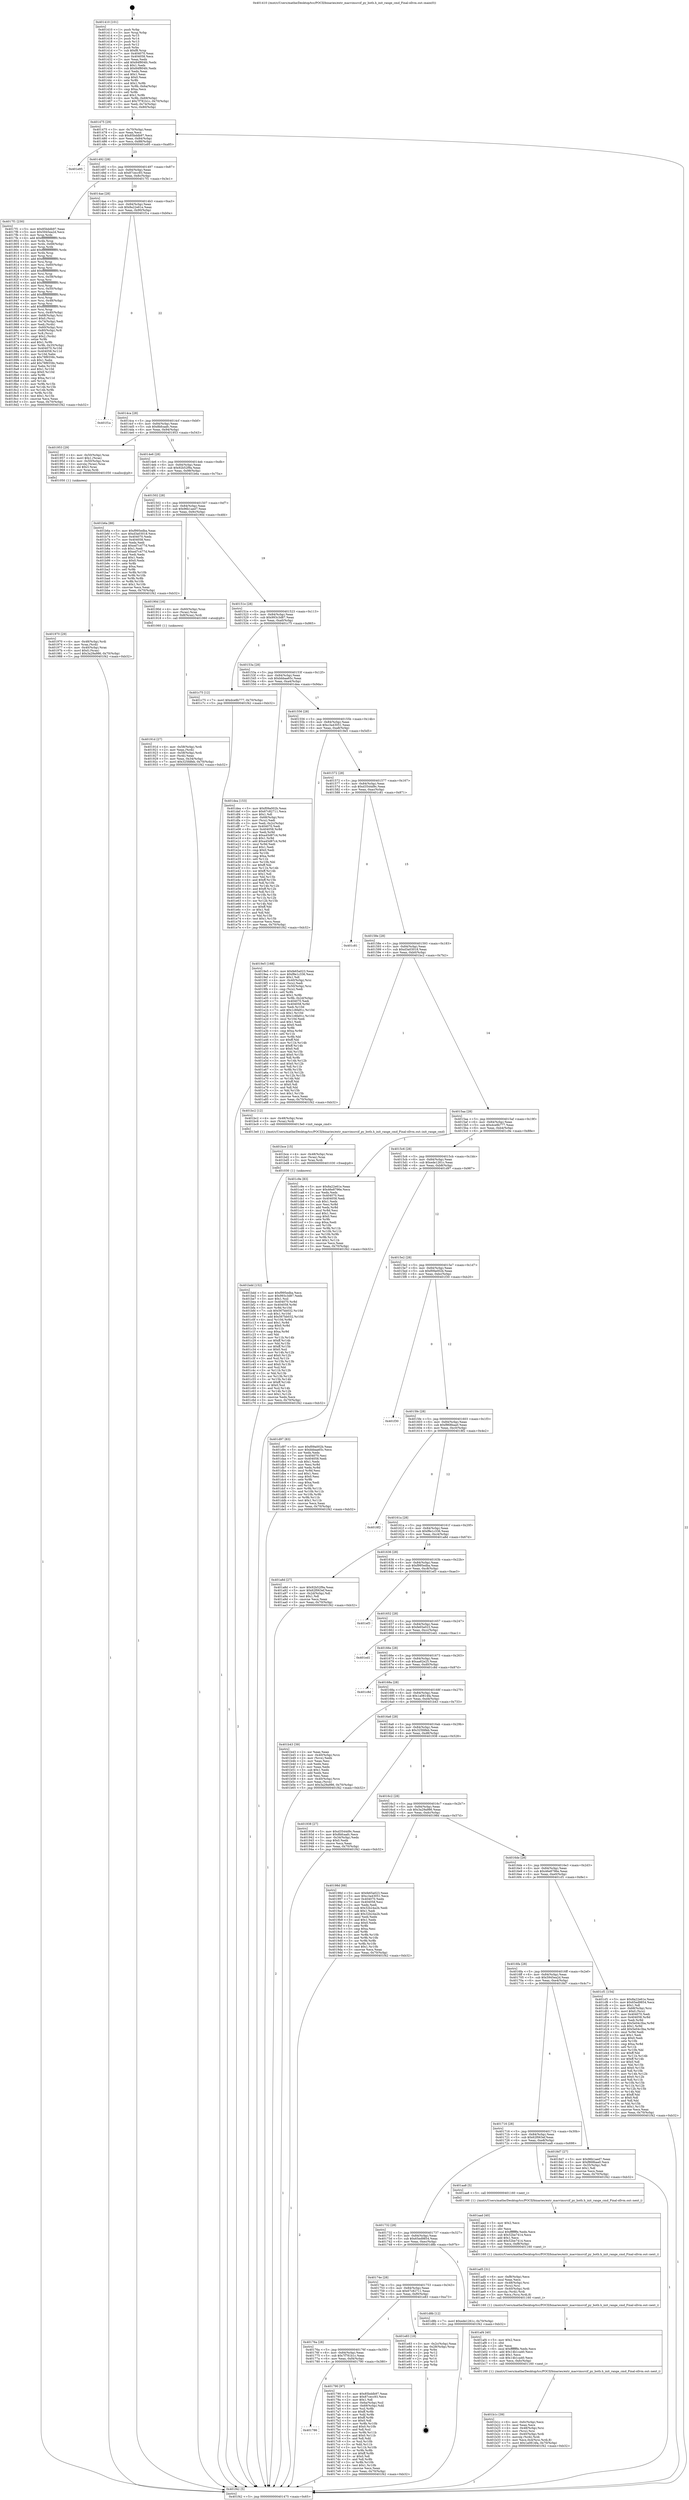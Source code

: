 digraph "0x401410" {
  label = "0x401410 (/mnt/c/Users/mathe/Desktop/tcc/POCII/binaries/extr_macvimsrcif_py_both.h_init_range_cmd_Final-ollvm.out::main(0))"
  labelloc = "t"
  node[shape=record]

  Entry [label="",width=0.3,height=0.3,shape=circle,fillcolor=black,style=filled]
  "0x401475" [label="{
     0x401475 [29]\l
     | [instrs]\l
     &nbsp;&nbsp;0x401475 \<+3\>: mov -0x70(%rbp),%eax\l
     &nbsp;&nbsp;0x401478 \<+2\>: mov %eax,%ecx\l
     &nbsp;&nbsp;0x40147a \<+6\>: sub $0x85bddb97,%ecx\l
     &nbsp;&nbsp;0x401480 \<+6\>: mov %eax,-0x84(%rbp)\l
     &nbsp;&nbsp;0x401486 \<+6\>: mov %ecx,-0x88(%rbp)\l
     &nbsp;&nbsp;0x40148c \<+6\>: je 0000000000401e95 \<main+0xa85\>\l
  }"]
  "0x401e95" [label="{
     0x401e95\l
  }", style=dashed]
  "0x401492" [label="{
     0x401492 [28]\l
     | [instrs]\l
     &nbsp;&nbsp;0x401492 \<+5\>: jmp 0000000000401497 \<main+0x87\>\l
     &nbsp;&nbsp;0x401497 \<+6\>: mov -0x84(%rbp),%eax\l
     &nbsp;&nbsp;0x40149d \<+5\>: sub $0x87cecc93,%eax\l
     &nbsp;&nbsp;0x4014a2 \<+6\>: mov %eax,-0x8c(%rbp)\l
     &nbsp;&nbsp;0x4014a8 \<+6\>: je 00000000004017f1 \<main+0x3e1\>\l
  }"]
  Exit [label="",width=0.3,height=0.3,shape=circle,fillcolor=black,style=filled,peripheries=2]
  "0x4017f1" [label="{
     0x4017f1 [230]\l
     | [instrs]\l
     &nbsp;&nbsp;0x4017f1 \<+5\>: mov $0x85bddb97,%eax\l
     &nbsp;&nbsp;0x4017f6 \<+5\>: mov $0x5945ea2d,%ecx\l
     &nbsp;&nbsp;0x4017fb \<+3\>: mov %rsp,%rdx\l
     &nbsp;&nbsp;0x4017fe \<+4\>: add $0xfffffffffffffff0,%rdx\l
     &nbsp;&nbsp;0x401802 \<+3\>: mov %rdx,%rsp\l
     &nbsp;&nbsp;0x401805 \<+4\>: mov %rdx,-0x68(%rbp)\l
     &nbsp;&nbsp;0x401809 \<+3\>: mov %rsp,%rdx\l
     &nbsp;&nbsp;0x40180c \<+4\>: add $0xfffffffffffffff0,%rdx\l
     &nbsp;&nbsp;0x401810 \<+3\>: mov %rdx,%rsp\l
     &nbsp;&nbsp;0x401813 \<+3\>: mov %rsp,%rsi\l
     &nbsp;&nbsp;0x401816 \<+4\>: add $0xfffffffffffffff0,%rsi\l
     &nbsp;&nbsp;0x40181a \<+3\>: mov %rsi,%rsp\l
     &nbsp;&nbsp;0x40181d \<+4\>: mov %rsi,-0x60(%rbp)\l
     &nbsp;&nbsp;0x401821 \<+3\>: mov %rsp,%rsi\l
     &nbsp;&nbsp;0x401824 \<+4\>: add $0xfffffffffffffff0,%rsi\l
     &nbsp;&nbsp;0x401828 \<+3\>: mov %rsi,%rsp\l
     &nbsp;&nbsp;0x40182b \<+4\>: mov %rsi,-0x58(%rbp)\l
     &nbsp;&nbsp;0x40182f \<+3\>: mov %rsp,%rsi\l
     &nbsp;&nbsp;0x401832 \<+4\>: add $0xfffffffffffffff0,%rsi\l
     &nbsp;&nbsp;0x401836 \<+3\>: mov %rsi,%rsp\l
     &nbsp;&nbsp;0x401839 \<+4\>: mov %rsi,-0x50(%rbp)\l
     &nbsp;&nbsp;0x40183d \<+3\>: mov %rsp,%rsi\l
     &nbsp;&nbsp;0x401840 \<+4\>: add $0xfffffffffffffff0,%rsi\l
     &nbsp;&nbsp;0x401844 \<+3\>: mov %rsi,%rsp\l
     &nbsp;&nbsp;0x401847 \<+4\>: mov %rsi,-0x48(%rbp)\l
     &nbsp;&nbsp;0x40184b \<+3\>: mov %rsp,%rsi\l
     &nbsp;&nbsp;0x40184e \<+4\>: add $0xfffffffffffffff0,%rsi\l
     &nbsp;&nbsp;0x401852 \<+3\>: mov %rsi,%rsp\l
     &nbsp;&nbsp;0x401855 \<+4\>: mov %rsi,-0x40(%rbp)\l
     &nbsp;&nbsp;0x401859 \<+4\>: mov -0x68(%rbp),%rsi\l
     &nbsp;&nbsp;0x40185d \<+6\>: movl $0x0,(%rsi)\l
     &nbsp;&nbsp;0x401863 \<+3\>: mov -0x74(%rbp),%edi\l
     &nbsp;&nbsp;0x401866 \<+2\>: mov %edi,(%rdx)\l
     &nbsp;&nbsp;0x401868 \<+4\>: mov -0x60(%rbp),%rsi\l
     &nbsp;&nbsp;0x40186c \<+4\>: mov -0x80(%rbp),%r8\l
     &nbsp;&nbsp;0x401870 \<+3\>: mov %r8,(%rsi)\l
     &nbsp;&nbsp;0x401873 \<+3\>: cmpl $0x2,(%rdx)\l
     &nbsp;&nbsp;0x401876 \<+4\>: setne %r9b\l
     &nbsp;&nbsp;0x40187a \<+4\>: and $0x1,%r9b\l
     &nbsp;&nbsp;0x40187e \<+4\>: mov %r9b,-0x35(%rbp)\l
     &nbsp;&nbsp;0x401882 \<+8\>: mov 0x404070,%r10d\l
     &nbsp;&nbsp;0x40188a \<+8\>: mov 0x404058,%r11d\l
     &nbsp;&nbsp;0x401892 \<+3\>: mov %r10d,%ebx\l
     &nbsp;&nbsp;0x401895 \<+6\>: sub $0x78f6558c,%ebx\l
     &nbsp;&nbsp;0x40189b \<+3\>: sub $0x1,%ebx\l
     &nbsp;&nbsp;0x40189e \<+6\>: add $0x78f6558c,%ebx\l
     &nbsp;&nbsp;0x4018a4 \<+4\>: imul %ebx,%r10d\l
     &nbsp;&nbsp;0x4018a8 \<+4\>: and $0x1,%r10d\l
     &nbsp;&nbsp;0x4018ac \<+4\>: cmp $0x0,%r10d\l
     &nbsp;&nbsp;0x4018b0 \<+4\>: sete %r9b\l
     &nbsp;&nbsp;0x4018b4 \<+4\>: cmp $0xa,%r11d\l
     &nbsp;&nbsp;0x4018b8 \<+4\>: setl %r14b\l
     &nbsp;&nbsp;0x4018bc \<+3\>: mov %r9b,%r15b\l
     &nbsp;&nbsp;0x4018bf \<+3\>: and %r14b,%r15b\l
     &nbsp;&nbsp;0x4018c2 \<+3\>: xor %r14b,%r9b\l
     &nbsp;&nbsp;0x4018c5 \<+3\>: or %r9b,%r15b\l
     &nbsp;&nbsp;0x4018c8 \<+4\>: test $0x1,%r15b\l
     &nbsp;&nbsp;0x4018cc \<+3\>: cmovne %ecx,%eax\l
     &nbsp;&nbsp;0x4018cf \<+3\>: mov %eax,-0x70(%rbp)\l
     &nbsp;&nbsp;0x4018d2 \<+5\>: jmp 0000000000401f42 \<main+0xb32\>\l
  }"]
  "0x4014ae" [label="{
     0x4014ae [28]\l
     | [instrs]\l
     &nbsp;&nbsp;0x4014ae \<+5\>: jmp 00000000004014b3 \<main+0xa3\>\l
     &nbsp;&nbsp;0x4014b3 \<+6\>: mov -0x84(%rbp),%eax\l
     &nbsp;&nbsp;0x4014b9 \<+5\>: sub $0x8a22e61e,%eax\l
     &nbsp;&nbsp;0x4014be \<+6\>: mov %eax,-0x90(%rbp)\l
     &nbsp;&nbsp;0x4014c4 \<+6\>: je 0000000000401f1a \<main+0xb0a\>\l
  }"]
  "0x401bdd" [label="{
     0x401bdd [152]\l
     | [instrs]\l
     &nbsp;&nbsp;0x401bdd \<+5\>: mov $0xf995edba,%ecx\l
     &nbsp;&nbsp;0x401be2 \<+5\>: mov $0x993c3d87,%edx\l
     &nbsp;&nbsp;0x401be7 \<+3\>: mov $0x1,%sil\l
     &nbsp;&nbsp;0x401bea \<+8\>: mov 0x404070,%r8d\l
     &nbsp;&nbsp;0x401bf2 \<+8\>: mov 0x404058,%r9d\l
     &nbsp;&nbsp;0x401bfa \<+3\>: mov %r8d,%r10d\l
     &nbsp;&nbsp;0x401bfd \<+7\>: sub $0x567bb032,%r10d\l
     &nbsp;&nbsp;0x401c04 \<+4\>: sub $0x1,%r10d\l
     &nbsp;&nbsp;0x401c08 \<+7\>: add $0x567bb032,%r10d\l
     &nbsp;&nbsp;0x401c0f \<+4\>: imul %r10d,%r8d\l
     &nbsp;&nbsp;0x401c13 \<+4\>: and $0x1,%r8d\l
     &nbsp;&nbsp;0x401c17 \<+4\>: cmp $0x0,%r8d\l
     &nbsp;&nbsp;0x401c1b \<+4\>: sete %r11b\l
     &nbsp;&nbsp;0x401c1f \<+4\>: cmp $0xa,%r9d\l
     &nbsp;&nbsp;0x401c23 \<+3\>: setl %bl\l
     &nbsp;&nbsp;0x401c26 \<+3\>: mov %r11b,%r14b\l
     &nbsp;&nbsp;0x401c29 \<+4\>: xor $0xff,%r14b\l
     &nbsp;&nbsp;0x401c2d \<+3\>: mov %bl,%r15b\l
     &nbsp;&nbsp;0x401c30 \<+4\>: xor $0xff,%r15b\l
     &nbsp;&nbsp;0x401c34 \<+4\>: xor $0x0,%sil\l
     &nbsp;&nbsp;0x401c38 \<+3\>: mov %r14b,%r12b\l
     &nbsp;&nbsp;0x401c3b \<+4\>: and $0x0,%r12b\l
     &nbsp;&nbsp;0x401c3f \<+3\>: and %sil,%r11b\l
     &nbsp;&nbsp;0x401c42 \<+3\>: mov %r15b,%r13b\l
     &nbsp;&nbsp;0x401c45 \<+4\>: and $0x0,%r13b\l
     &nbsp;&nbsp;0x401c49 \<+3\>: and %sil,%bl\l
     &nbsp;&nbsp;0x401c4c \<+3\>: or %r11b,%r12b\l
     &nbsp;&nbsp;0x401c4f \<+3\>: or %bl,%r13b\l
     &nbsp;&nbsp;0x401c52 \<+3\>: xor %r13b,%r12b\l
     &nbsp;&nbsp;0x401c55 \<+3\>: or %r15b,%r14b\l
     &nbsp;&nbsp;0x401c58 \<+4\>: xor $0xff,%r14b\l
     &nbsp;&nbsp;0x401c5c \<+4\>: or $0x0,%sil\l
     &nbsp;&nbsp;0x401c60 \<+3\>: and %sil,%r14b\l
     &nbsp;&nbsp;0x401c63 \<+3\>: or %r14b,%r12b\l
     &nbsp;&nbsp;0x401c66 \<+4\>: test $0x1,%r12b\l
     &nbsp;&nbsp;0x401c6a \<+3\>: cmovne %edx,%ecx\l
     &nbsp;&nbsp;0x401c6d \<+3\>: mov %ecx,-0x70(%rbp)\l
     &nbsp;&nbsp;0x401c70 \<+5\>: jmp 0000000000401f42 \<main+0xb32\>\l
  }"]
  "0x401f1a" [label="{
     0x401f1a\l
  }", style=dashed]
  "0x4014ca" [label="{
     0x4014ca [28]\l
     | [instrs]\l
     &nbsp;&nbsp;0x4014ca \<+5\>: jmp 00000000004014cf \<main+0xbf\>\l
     &nbsp;&nbsp;0x4014cf \<+6\>: mov -0x84(%rbp),%eax\l
     &nbsp;&nbsp;0x4014d5 \<+5\>: sub $0x8bfcaafc,%eax\l
     &nbsp;&nbsp;0x4014da \<+6\>: mov %eax,-0x94(%rbp)\l
     &nbsp;&nbsp;0x4014e0 \<+6\>: je 0000000000401953 \<main+0x543\>\l
  }"]
  "0x401bce" [label="{
     0x401bce [15]\l
     | [instrs]\l
     &nbsp;&nbsp;0x401bce \<+4\>: mov -0x48(%rbp),%rax\l
     &nbsp;&nbsp;0x401bd2 \<+3\>: mov (%rax),%rax\l
     &nbsp;&nbsp;0x401bd5 \<+3\>: mov %rax,%rdi\l
     &nbsp;&nbsp;0x401bd8 \<+5\>: call 0000000000401030 \<free@plt\>\l
     | [calls]\l
     &nbsp;&nbsp;0x401030 \{1\} (unknown)\l
  }"]
  "0x401953" [label="{
     0x401953 [29]\l
     | [instrs]\l
     &nbsp;&nbsp;0x401953 \<+4\>: mov -0x50(%rbp),%rax\l
     &nbsp;&nbsp;0x401957 \<+6\>: movl $0x1,(%rax)\l
     &nbsp;&nbsp;0x40195d \<+4\>: mov -0x50(%rbp),%rax\l
     &nbsp;&nbsp;0x401961 \<+3\>: movslq (%rax),%rax\l
     &nbsp;&nbsp;0x401964 \<+4\>: shl $0x3,%rax\l
     &nbsp;&nbsp;0x401968 \<+3\>: mov %rax,%rdi\l
     &nbsp;&nbsp;0x40196b \<+5\>: call 0000000000401050 \<malloc@plt\>\l
     | [calls]\l
     &nbsp;&nbsp;0x401050 \{1\} (unknown)\l
  }"]
  "0x4014e6" [label="{
     0x4014e6 [28]\l
     | [instrs]\l
     &nbsp;&nbsp;0x4014e6 \<+5\>: jmp 00000000004014eb \<main+0xdb\>\l
     &nbsp;&nbsp;0x4014eb \<+6\>: mov -0x84(%rbp),%eax\l
     &nbsp;&nbsp;0x4014f1 \<+5\>: sub $0x92b52f9a,%eax\l
     &nbsp;&nbsp;0x4014f6 \<+6\>: mov %eax,-0x98(%rbp)\l
     &nbsp;&nbsp;0x4014fc \<+6\>: je 0000000000401b6a \<main+0x75a\>\l
  }"]
  "0x401b1c" [label="{
     0x401b1c [39]\l
     | [instrs]\l
     &nbsp;&nbsp;0x401b1c \<+6\>: mov -0xfc(%rbp),%ecx\l
     &nbsp;&nbsp;0x401b22 \<+3\>: imul %eax,%ecx\l
     &nbsp;&nbsp;0x401b25 \<+4\>: mov -0x48(%rbp),%rsi\l
     &nbsp;&nbsp;0x401b29 \<+3\>: mov (%rsi),%rsi\l
     &nbsp;&nbsp;0x401b2c \<+4\>: mov -0x40(%rbp),%rdi\l
     &nbsp;&nbsp;0x401b30 \<+3\>: movslq (%rdi),%rdi\l
     &nbsp;&nbsp;0x401b33 \<+4\>: mov %ecx,0x4(%rsi,%rdi,8)\l
     &nbsp;&nbsp;0x401b37 \<+7\>: movl $0x1a0814fa,-0x70(%rbp)\l
     &nbsp;&nbsp;0x401b3e \<+5\>: jmp 0000000000401f42 \<main+0xb32\>\l
  }"]
  "0x401b6a" [label="{
     0x401b6a [88]\l
     | [instrs]\l
     &nbsp;&nbsp;0x401b6a \<+5\>: mov $0xf995edba,%eax\l
     &nbsp;&nbsp;0x401b6f \<+5\>: mov $0xd3a03018,%ecx\l
     &nbsp;&nbsp;0x401b74 \<+7\>: mov 0x404070,%edx\l
     &nbsp;&nbsp;0x401b7b \<+7\>: mov 0x404058,%esi\l
     &nbsp;&nbsp;0x401b82 \<+2\>: mov %edx,%edi\l
     &nbsp;&nbsp;0x401b84 \<+6\>: add $0xed7c477d,%edi\l
     &nbsp;&nbsp;0x401b8a \<+3\>: sub $0x1,%edi\l
     &nbsp;&nbsp;0x401b8d \<+6\>: sub $0xed7c477d,%edi\l
     &nbsp;&nbsp;0x401b93 \<+3\>: imul %edi,%edx\l
     &nbsp;&nbsp;0x401b96 \<+3\>: and $0x1,%edx\l
     &nbsp;&nbsp;0x401b99 \<+3\>: cmp $0x0,%edx\l
     &nbsp;&nbsp;0x401b9c \<+4\>: sete %r8b\l
     &nbsp;&nbsp;0x401ba0 \<+3\>: cmp $0xa,%esi\l
     &nbsp;&nbsp;0x401ba3 \<+4\>: setl %r9b\l
     &nbsp;&nbsp;0x401ba7 \<+3\>: mov %r8b,%r10b\l
     &nbsp;&nbsp;0x401baa \<+3\>: and %r9b,%r10b\l
     &nbsp;&nbsp;0x401bad \<+3\>: xor %r9b,%r8b\l
     &nbsp;&nbsp;0x401bb0 \<+3\>: or %r8b,%r10b\l
     &nbsp;&nbsp;0x401bb3 \<+4\>: test $0x1,%r10b\l
     &nbsp;&nbsp;0x401bb7 \<+3\>: cmovne %ecx,%eax\l
     &nbsp;&nbsp;0x401bba \<+3\>: mov %eax,-0x70(%rbp)\l
     &nbsp;&nbsp;0x401bbd \<+5\>: jmp 0000000000401f42 \<main+0xb32\>\l
  }"]
  "0x401502" [label="{
     0x401502 [28]\l
     | [instrs]\l
     &nbsp;&nbsp;0x401502 \<+5\>: jmp 0000000000401507 \<main+0xf7\>\l
     &nbsp;&nbsp;0x401507 \<+6\>: mov -0x84(%rbp),%eax\l
     &nbsp;&nbsp;0x40150d \<+5\>: sub $0x96b1aed7,%eax\l
     &nbsp;&nbsp;0x401512 \<+6\>: mov %eax,-0x9c(%rbp)\l
     &nbsp;&nbsp;0x401518 \<+6\>: je 000000000040190d \<main+0x4fd\>\l
  }"]
  "0x401af4" [label="{
     0x401af4 [40]\l
     | [instrs]\l
     &nbsp;&nbsp;0x401af4 \<+5\>: mov $0x2,%ecx\l
     &nbsp;&nbsp;0x401af9 \<+1\>: cltd\l
     &nbsp;&nbsp;0x401afa \<+2\>: idiv %ecx\l
     &nbsp;&nbsp;0x401afc \<+6\>: imul $0xfffffffe,%edx,%ecx\l
     &nbsp;&nbsp;0x401b02 \<+6\>: add $0x14b1ca40,%ecx\l
     &nbsp;&nbsp;0x401b08 \<+3\>: add $0x1,%ecx\l
     &nbsp;&nbsp;0x401b0b \<+6\>: sub $0x14b1ca40,%ecx\l
     &nbsp;&nbsp;0x401b11 \<+6\>: mov %ecx,-0xfc(%rbp)\l
     &nbsp;&nbsp;0x401b17 \<+5\>: call 0000000000401160 \<next_i\>\l
     | [calls]\l
     &nbsp;&nbsp;0x401160 \{1\} (/mnt/c/Users/mathe/Desktop/tcc/POCII/binaries/extr_macvimsrcif_py_both.h_init_range_cmd_Final-ollvm.out::next_i)\l
  }"]
  "0x40190d" [label="{
     0x40190d [16]\l
     | [instrs]\l
     &nbsp;&nbsp;0x40190d \<+4\>: mov -0x60(%rbp),%rax\l
     &nbsp;&nbsp;0x401911 \<+3\>: mov (%rax),%rax\l
     &nbsp;&nbsp;0x401914 \<+4\>: mov 0x8(%rax),%rdi\l
     &nbsp;&nbsp;0x401918 \<+5\>: call 0000000000401060 \<atoi@plt\>\l
     | [calls]\l
     &nbsp;&nbsp;0x401060 \{1\} (unknown)\l
  }"]
  "0x40151e" [label="{
     0x40151e [28]\l
     | [instrs]\l
     &nbsp;&nbsp;0x40151e \<+5\>: jmp 0000000000401523 \<main+0x113\>\l
     &nbsp;&nbsp;0x401523 \<+6\>: mov -0x84(%rbp),%eax\l
     &nbsp;&nbsp;0x401529 \<+5\>: sub $0x993c3d87,%eax\l
     &nbsp;&nbsp;0x40152e \<+6\>: mov %eax,-0xa0(%rbp)\l
     &nbsp;&nbsp;0x401534 \<+6\>: je 0000000000401c75 \<main+0x865\>\l
  }"]
  "0x401ad5" [label="{
     0x401ad5 [31]\l
     | [instrs]\l
     &nbsp;&nbsp;0x401ad5 \<+6\>: mov -0xf8(%rbp),%ecx\l
     &nbsp;&nbsp;0x401adb \<+3\>: imul %eax,%ecx\l
     &nbsp;&nbsp;0x401ade \<+4\>: mov -0x48(%rbp),%rsi\l
     &nbsp;&nbsp;0x401ae2 \<+3\>: mov (%rsi),%rsi\l
     &nbsp;&nbsp;0x401ae5 \<+4\>: mov -0x40(%rbp),%rdi\l
     &nbsp;&nbsp;0x401ae9 \<+3\>: movslq (%rdi),%rdi\l
     &nbsp;&nbsp;0x401aec \<+3\>: mov %ecx,(%rsi,%rdi,8)\l
     &nbsp;&nbsp;0x401aef \<+5\>: call 0000000000401160 \<next_i\>\l
     | [calls]\l
     &nbsp;&nbsp;0x401160 \{1\} (/mnt/c/Users/mathe/Desktop/tcc/POCII/binaries/extr_macvimsrcif_py_both.h_init_range_cmd_Final-ollvm.out::next_i)\l
  }"]
  "0x401c75" [label="{
     0x401c75 [12]\l
     | [instrs]\l
     &nbsp;&nbsp;0x401c75 \<+7\>: movl $0xdce8b777,-0x70(%rbp)\l
     &nbsp;&nbsp;0x401c7c \<+5\>: jmp 0000000000401f42 \<main+0xb32\>\l
  }"]
  "0x40153a" [label="{
     0x40153a [28]\l
     | [instrs]\l
     &nbsp;&nbsp;0x40153a \<+5\>: jmp 000000000040153f \<main+0x12f\>\l
     &nbsp;&nbsp;0x40153f \<+6\>: mov -0x84(%rbp),%eax\l
     &nbsp;&nbsp;0x401545 \<+5\>: sub $0xbbbaa65c,%eax\l
     &nbsp;&nbsp;0x40154a \<+6\>: mov %eax,-0xa4(%rbp)\l
     &nbsp;&nbsp;0x401550 \<+6\>: je 0000000000401dea \<main+0x9da\>\l
  }"]
  "0x401aad" [label="{
     0x401aad [40]\l
     | [instrs]\l
     &nbsp;&nbsp;0x401aad \<+5\>: mov $0x2,%ecx\l
     &nbsp;&nbsp;0x401ab2 \<+1\>: cltd\l
     &nbsp;&nbsp;0x401ab3 \<+2\>: idiv %ecx\l
     &nbsp;&nbsp;0x401ab5 \<+6\>: imul $0xfffffffe,%edx,%ecx\l
     &nbsp;&nbsp;0x401abb \<+6\>: sub $0x52be7414,%ecx\l
     &nbsp;&nbsp;0x401ac1 \<+3\>: add $0x1,%ecx\l
     &nbsp;&nbsp;0x401ac4 \<+6\>: add $0x52be7414,%ecx\l
     &nbsp;&nbsp;0x401aca \<+6\>: mov %ecx,-0xf8(%rbp)\l
     &nbsp;&nbsp;0x401ad0 \<+5\>: call 0000000000401160 \<next_i\>\l
     | [calls]\l
     &nbsp;&nbsp;0x401160 \{1\} (/mnt/c/Users/mathe/Desktop/tcc/POCII/binaries/extr_macvimsrcif_py_both.h_init_range_cmd_Final-ollvm.out::next_i)\l
  }"]
  "0x401dea" [label="{
     0x401dea [153]\l
     | [instrs]\l
     &nbsp;&nbsp;0x401dea \<+5\>: mov $0xf09a002b,%eax\l
     &nbsp;&nbsp;0x401def \<+5\>: mov $0x67c82711,%ecx\l
     &nbsp;&nbsp;0x401df4 \<+2\>: mov $0x1,%dl\l
     &nbsp;&nbsp;0x401df6 \<+4\>: mov -0x68(%rbp),%rsi\l
     &nbsp;&nbsp;0x401dfa \<+2\>: mov (%rsi),%edi\l
     &nbsp;&nbsp;0x401dfc \<+3\>: mov %edi,-0x2c(%rbp)\l
     &nbsp;&nbsp;0x401dff \<+7\>: mov 0x404070,%edi\l
     &nbsp;&nbsp;0x401e06 \<+8\>: mov 0x404058,%r8d\l
     &nbsp;&nbsp;0x401e0e \<+3\>: mov %edi,%r9d\l
     &nbsp;&nbsp;0x401e11 \<+7\>: sub $0xa45d87c4,%r9d\l
     &nbsp;&nbsp;0x401e18 \<+4\>: sub $0x1,%r9d\l
     &nbsp;&nbsp;0x401e1c \<+7\>: add $0xa45d87c4,%r9d\l
     &nbsp;&nbsp;0x401e23 \<+4\>: imul %r9d,%edi\l
     &nbsp;&nbsp;0x401e27 \<+3\>: and $0x1,%edi\l
     &nbsp;&nbsp;0x401e2a \<+3\>: cmp $0x0,%edi\l
     &nbsp;&nbsp;0x401e2d \<+4\>: sete %r10b\l
     &nbsp;&nbsp;0x401e31 \<+4\>: cmp $0xa,%r8d\l
     &nbsp;&nbsp;0x401e35 \<+4\>: setl %r11b\l
     &nbsp;&nbsp;0x401e39 \<+3\>: mov %r10b,%bl\l
     &nbsp;&nbsp;0x401e3c \<+3\>: xor $0xff,%bl\l
     &nbsp;&nbsp;0x401e3f \<+3\>: mov %r11b,%r14b\l
     &nbsp;&nbsp;0x401e42 \<+4\>: xor $0xff,%r14b\l
     &nbsp;&nbsp;0x401e46 \<+3\>: xor $0x1,%dl\l
     &nbsp;&nbsp;0x401e49 \<+3\>: mov %bl,%r15b\l
     &nbsp;&nbsp;0x401e4c \<+4\>: and $0xff,%r15b\l
     &nbsp;&nbsp;0x401e50 \<+3\>: and %dl,%r10b\l
     &nbsp;&nbsp;0x401e53 \<+3\>: mov %r14b,%r12b\l
     &nbsp;&nbsp;0x401e56 \<+4\>: and $0xff,%r12b\l
     &nbsp;&nbsp;0x401e5a \<+3\>: and %dl,%r11b\l
     &nbsp;&nbsp;0x401e5d \<+3\>: or %r10b,%r15b\l
     &nbsp;&nbsp;0x401e60 \<+3\>: or %r11b,%r12b\l
     &nbsp;&nbsp;0x401e63 \<+3\>: xor %r12b,%r15b\l
     &nbsp;&nbsp;0x401e66 \<+3\>: or %r14b,%bl\l
     &nbsp;&nbsp;0x401e69 \<+3\>: xor $0xff,%bl\l
     &nbsp;&nbsp;0x401e6c \<+3\>: or $0x1,%dl\l
     &nbsp;&nbsp;0x401e6f \<+2\>: and %dl,%bl\l
     &nbsp;&nbsp;0x401e71 \<+3\>: or %bl,%r15b\l
     &nbsp;&nbsp;0x401e74 \<+4\>: test $0x1,%r15b\l
     &nbsp;&nbsp;0x401e78 \<+3\>: cmovne %ecx,%eax\l
     &nbsp;&nbsp;0x401e7b \<+3\>: mov %eax,-0x70(%rbp)\l
     &nbsp;&nbsp;0x401e7e \<+5\>: jmp 0000000000401f42 \<main+0xb32\>\l
  }"]
  "0x401556" [label="{
     0x401556 [28]\l
     | [instrs]\l
     &nbsp;&nbsp;0x401556 \<+5\>: jmp 000000000040155b \<main+0x14b\>\l
     &nbsp;&nbsp;0x40155b \<+6\>: mov -0x84(%rbp),%eax\l
     &nbsp;&nbsp;0x401561 \<+5\>: sub $0xc3a43051,%eax\l
     &nbsp;&nbsp;0x401566 \<+6\>: mov %eax,-0xa8(%rbp)\l
     &nbsp;&nbsp;0x40156c \<+6\>: je 00000000004019e5 \<main+0x5d5\>\l
  }"]
  "0x401970" [label="{
     0x401970 [29]\l
     | [instrs]\l
     &nbsp;&nbsp;0x401970 \<+4\>: mov -0x48(%rbp),%rdi\l
     &nbsp;&nbsp;0x401974 \<+3\>: mov %rax,(%rdi)\l
     &nbsp;&nbsp;0x401977 \<+4\>: mov -0x40(%rbp),%rax\l
     &nbsp;&nbsp;0x40197b \<+6\>: movl $0x0,(%rax)\l
     &nbsp;&nbsp;0x401981 \<+7\>: movl $0x3a29a986,-0x70(%rbp)\l
     &nbsp;&nbsp;0x401988 \<+5\>: jmp 0000000000401f42 \<main+0xb32\>\l
  }"]
  "0x4019e5" [label="{
     0x4019e5 [168]\l
     | [instrs]\l
     &nbsp;&nbsp;0x4019e5 \<+5\>: mov $0xfe65a023,%eax\l
     &nbsp;&nbsp;0x4019ea \<+5\>: mov $0xf8e1c336,%ecx\l
     &nbsp;&nbsp;0x4019ef \<+2\>: mov $0x1,%dl\l
     &nbsp;&nbsp;0x4019f1 \<+4\>: mov -0x40(%rbp),%rsi\l
     &nbsp;&nbsp;0x4019f5 \<+2\>: mov (%rsi),%edi\l
     &nbsp;&nbsp;0x4019f7 \<+4\>: mov -0x50(%rbp),%rsi\l
     &nbsp;&nbsp;0x4019fb \<+2\>: cmp (%rsi),%edi\l
     &nbsp;&nbsp;0x4019fd \<+4\>: setl %r8b\l
     &nbsp;&nbsp;0x401a01 \<+4\>: and $0x1,%r8b\l
     &nbsp;&nbsp;0x401a05 \<+4\>: mov %r8b,-0x2d(%rbp)\l
     &nbsp;&nbsp;0x401a09 \<+7\>: mov 0x404070,%edi\l
     &nbsp;&nbsp;0x401a10 \<+8\>: mov 0x404058,%r9d\l
     &nbsp;&nbsp;0x401a18 \<+3\>: mov %edi,%r10d\l
     &nbsp;&nbsp;0x401a1b \<+7\>: add $0x1c6fa91c,%r10d\l
     &nbsp;&nbsp;0x401a22 \<+4\>: sub $0x1,%r10d\l
     &nbsp;&nbsp;0x401a26 \<+7\>: sub $0x1c6fa91c,%r10d\l
     &nbsp;&nbsp;0x401a2d \<+4\>: imul %r10d,%edi\l
     &nbsp;&nbsp;0x401a31 \<+3\>: and $0x1,%edi\l
     &nbsp;&nbsp;0x401a34 \<+3\>: cmp $0x0,%edi\l
     &nbsp;&nbsp;0x401a37 \<+4\>: sete %r8b\l
     &nbsp;&nbsp;0x401a3b \<+4\>: cmp $0xa,%r9d\l
     &nbsp;&nbsp;0x401a3f \<+4\>: setl %r11b\l
     &nbsp;&nbsp;0x401a43 \<+3\>: mov %r8b,%bl\l
     &nbsp;&nbsp;0x401a46 \<+3\>: xor $0xff,%bl\l
     &nbsp;&nbsp;0x401a49 \<+3\>: mov %r11b,%r14b\l
     &nbsp;&nbsp;0x401a4c \<+4\>: xor $0xff,%r14b\l
     &nbsp;&nbsp;0x401a50 \<+3\>: xor $0x0,%dl\l
     &nbsp;&nbsp;0x401a53 \<+3\>: mov %bl,%r15b\l
     &nbsp;&nbsp;0x401a56 \<+4\>: and $0x0,%r15b\l
     &nbsp;&nbsp;0x401a5a \<+3\>: and %dl,%r8b\l
     &nbsp;&nbsp;0x401a5d \<+3\>: mov %r14b,%r12b\l
     &nbsp;&nbsp;0x401a60 \<+4\>: and $0x0,%r12b\l
     &nbsp;&nbsp;0x401a64 \<+3\>: and %dl,%r11b\l
     &nbsp;&nbsp;0x401a67 \<+3\>: or %r8b,%r15b\l
     &nbsp;&nbsp;0x401a6a \<+3\>: or %r11b,%r12b\l
     &nbsp;&nbsp;0x401a6d \<+3\>: xor %r12b,%r15b\l
     &nbsp;&nbsp;0x401a70 \<+3\>: or %r14b,%bl\l
     &nbsp;&nbsp;0x401a73 \<+3\>: xor $0xff,%bl\l
     &nbsp;&nbsp;0x401a76 \<+3\>: or $0x0,%dl\l
     &nbsp;&nbsp;0x401a79 \<+2\>: and %dl,%bl\l
     &nbsp;&nbsp;0x401a7b \<+3\>: or %bl,%r15b\l
     &nbsp;&nbsp;0x401a7e \<+4\>: test $0x1,%r15b\l
     &nbsp;&nbsp;0x401a82 \<+3\>: cmovne %ecx,%eax\l
     &nbsp;&nbsp;0x401a85 \<+3\>: mov %eax,-0x70(%rbp)\l
     &nbsp;&nbsp;0x401a88 \<+5\>: jmp 0000000000401f42 \<main+0xb32\>\l
  }"]
  "0x401572" [label="{
     0x401572 [28]\l
     | [instrs]\l
     &nbsp;&nbsp;0x401572 \<+5\>: jmp 0000000000401577 \<main+0x167\>\l
     &nbsp;&nbsp;0x401577 \<+6\>: mov -0x84(%rbp),%eax\l
     &nbsp;&nbsp;0x40157d \<+5\>: sub $0xd3544d9c,%eax\l
     &nbsp;&nbsp;0x401582 \<+6\>: mov %eax,-0xac(%rbp)\l
     &nbsp;&nbsp;0x401588 \<+6\>: je 0000000000401c81 \<main+0x871\>\l
  }"]
  "0x40191d" [label="{
     0x40191d [27]\l
     | [instrs]\l
     &nbsp;&nbsp;0x40191d \<+4\>: mov -0x58(%rbp),%rdi\l
     &nbsp;&nbsp;0x401921 \<+2\>: mov %eax,(%rdi)\l
     &nbsp;&nbsp;0x401923 \<+4\>: mov -0x58(%rbp),%rdi\l
     &nbsp;&nbsp;0x401927 \<+2\>: mov (%rdi),%eax\l
     &nbsp;&nbsp;0x401929 \<+3\>: mov %eax,-0x34(%rbp)\l
     &nbsp;&nbsp;0x40192c \<+7\>: movl $0x325fdfeb,-0x70(%rbp)\l
     &nbsp;&nbsp;0x401933 \<+5\>: jmp 0000000000401f42 \<main+0xb32\>\l
  }"]
  "0x401c81" [label="{
     0x401c81\l
  }", style=dashed]
  "0x40158e" [label="{
     0x40158e [28]\l
     | [instrs]\l
     &nbsp;&nbsp;0x40158e \<+5\>: jmp 0000000000401593 \<main+0x183\>\l
     &nbsp;&nbsp;0x401593 \<+6\>: mov -0x84(%rbp),%eax\l
     &nbsp;&nbsp;0x401599 \<+5\>: sub $0xd3a03018,%eax\l
     &nbsp;&nbsp;0x40159e \<+6\>: mov %eax,-0xb0(%rbp)\l
     &nbsp;&nbsp;0x4015a4 \<+6\>: je 0000000000401bc2 \<main+0x7b2\>\l
  }"]
  "0x401410" [label="{
     0x401410 [101]\l
     | [instrs]\l
     &nbsp;&nbsp;0x401410 \<+1\>: push %rbp\l
     &nbsp;&nbsp;0x401411 \<+3\>: mov %rsp,%rbp\l
     &nbsp;&nbsp;0x401414 \<+2\>: push %r15\l
     &nbsp;&nbsp;0x401416 \<+2\>: push %r14\l
     &nbsp;&nbsp;0x401418 \<+2\>: push %r13\l
     &nbsp;&nbsp;0x40141a \<+2\>: push %r12\l
     &nbsp;&nbsp;0x40141c \<+1\>: push %rbx\l
     &nbsp;&nbsp;0x40141d \<+7\>: sub $0xf8,%rsp\l
     &nbsp;&nbsp;0x401424 \<+7\>: mov 0x404070,%eax\l
     &nbsp;&nbsp;0x40142b \<+7\>: mov 0x404058,%ecx\l
     &nbsp;&nbsp;0x401432 \<+2\>: mov %eax,%edx\l
     &nbsp;&nbsp;0x401434 \<+6\>: add $0x84f804fc,%edx\l
     &nbsp;&nbsp;0x40143a \<+3\>: sub $0x1,%edx\l
     &nbsp;&nbsp;0x40143d \<+6\>: sub $0x84f804fc,%edx\l
     &nbsp;&nbsp;0x401443 \<+3\>: imul %edx,%eax\l
     &nbsp;&nbsp;0x401446 \<+3\>: and $0x1,%eax\l
     &nbsp;&nbsp;0x401449 \<+3\>: cmp $0x0,%eax\l
     &nbsp;&nbsp;0x40144c \<+4\>: sete %r8b\l
     &nbsp;&nbsp;0x401450 \<+4\>: and $0x1,%r8b\l
     &nbsp;&nbsp;0x401454 \<+4\>: mov %r8b,-0x6a(%rbp)\l
     &nbsp;&nbsp;0x401458 \<+3\>: cmp $0xa,%ecx\l
     &nbsp;&nbsp;0x40145b \<+4\>: setl %r8b\l
     &nbsp;&nbsp;0x40145f \<+4\>: and $0x1,%r8b\l
     &nbsp;&nbsp;0x401463 \<+4\>: mov %r8b,-0x69(%rbp)\l
     &nbsp;&nbsp;0x401467 \<+7\>: movl $0x7f781b1c,-0x70(%rbp)\l
     &nbsp;&nbsp;0x40146e \<+3\>: mov %edi,-0x74(%rbp)\l
     &nbsp;&nbsp;0x401471 \<+4\>: mov %rsi,-0x80(%rbp)\l
  }"]
  "0x401bc2" [label="{
     0x401bc2 [12]\l
     | [instrs]\l
     &nbsp;&nbsp;0x401bc2 \<+4\>: mov -0x48(%rbp),%rax\l
     &nbsp;&nbsp;0x401bc6 \<+3\>: mov (%rax),%rdi\l
     &nbsp;&nbsp;0x401bc9 \<+5\>: call 00000000004013e0 \<init_range_cmd\>\l
     | [calls]\l
     &nbsp;&nbsp;0x4013e0 \{1\} (/mnt/c/Users/mathe/Desktop/tcc/POCII/binaries/extr_macvimsrcif_py_both.h_init_range_cmd_Final-ollvm.out::init_range_cmd)\l
  }"]
  "0x4015aa" [label="{
     0x4015aa [28]\l
     | [instrs]\l
     &nbsp;&nbsp;0x4015aa \<+5\>: jmp 00000000004015af \<main+0x19f\>\l
     &nbsp;&nbsp;0x4015af \<+6\>: mov -0x84(%rbp),%eax\l
     &nbsp;&nbsp;0x4015b5 \<+5\>: sub $0xdce8b777,%eax\l
     &nbsp;&nbsp;0x4015ba \<+6\>: mov %eax,-0xb4(%rbp)\l
     &nbsp;&nbsp;0x4015c0 \<+6\>: je 0000000000401c9e \<main+0x88e\>\l
  }"]
  "0x401f42" [label="{
     0x401f42 [5]\l
     | [instrs]\l
     &nbsp;&nbsp;0x401f42 \<+5\>: jmp 0000000000401475 \<main+0x65\>\l
  }"]
  "0x401c9e" [label="{
     0x401c9e [83]\l
     | [instrs]\l
     &nbsp;&nbsp;0x401c9e \<+5\>: mov $0x8a22e61e,%eax\l
     &nbsp;&nbsp;0x401ca3 \<+5\>: mov $0x46e8796e,%ecx\l
     &nbsp;&nbsp;0x401ca8 \<+2\>: xor %edx,%edx\l
     &nbsp;&nbsp;0x401caa \<+7\>: mov 0x404070,%esi\l
     &nbsp;&nbsp;0x401cb1 \<+7\>: mov 0x404058,%edi\l
     &nbsp;&nbsp;0x401cb8 \<+3\>: sub $0x1,%edx\l
     &nbsp;&nbsp;0x401cbb \<+3\>: mov %esi,%r8d\l
     &nbsp;&nbsp;0x401cbe \<+3\>: add %edx,%r8d\l
     &nbsp;&nbsp;0x401cc1 \<+4\>: imul %r8d,%esi\l
     &nbsp;&nbsp;0x401cc5 \<+3\>: and $0x1,%esi\l
     &nbsp;&nbsp;0x401cc8 \<+3\>: cmp $0x0,%esi\l
     &nbsp;&nbsp;0x401ccb \<+4\>: sete %r9b\l
     &nbsp;&nbsp;0x401ccf \<+3\>: cmp $0xa,%edi\l
     &nbsp;&nbsp;0x401cd2 \<+4\>: setl %r10b\l
     &nbsp;&nbsp;0x401cd6 \<+3\>: mov %r9b,%r11b\l
     &nbsp;&nbsp;0x401cd9 \<+3\>: and %r10b,%r11b\l
     &nbsp;&nbsp;0x401cdc \<+3\>: xor %r10b,%r9b\l
     &nbsp;&nbsp;0x401cdf \<+3\>: or %r9b,%r11b\l
     &nbsp;&nbsp;0x401ce2 \<+4\>: test $0x1,%r11b\l
     &nbsp;&nbsp;0x401ce6 \<+3\>: cmovne %ecx,%eax\l
     &nbsp;&nbsp;0x401ce9 \<+3\>: mov %eax,-0x70(%rbp)\l
     &nbsp;&nbsp;0x401cec \<+5\>: jmp 0000000000401f42 \<main+0xb32\>\l
  }"]
  "0x4015c6" [label="{
     0x4015c6 [28]\l
     | [instrs]\l
     &nbsp;&nbsp;0x4015c6 \<+5\>: jmp 00000000004015cb \<main+0x1bb\>\l
     &nbsp;&nbsp;0x4015cb \<+6\>: mov -0x84(%rbp),%eax\l
     &nbsp;&nbsp;0x4015d1 \<+5\>: sub $0xede1261c,%eax\l
     &nbsp;&nbsp;0x4015d6 \<+6\>: mov %eax,-0xb8(%rbp)\l
     &nbsp;&nbsp;0x4015dc \<+6\>: je 0000000000401d97 \<main+0x987\>\l
  }"]
  "0x401786" [label="{
     0x401786\l
  }", style=dashed]
  "0x401d97" [label="{
     0x401d97 [83]\l
     | [instrs]\l
     &nbsp;&nbsp;0x401d97 \<+5\>: mov $0xf09a002b,%eax\l
     &nbsp;&nbsp;0x401d9c \<+5\>: mov $0xbbbaa65c,%ecx\l
     &nbsp;&nbsp;0x401da1 \<+2\>: xor %edx,%edx\l
     &nbsp;&nbsp;0x401da3 \<+7\>: mov 0x404070,%esi\l
     &nbsp;&nbsp;0x401daa \<+7\>: mov 0x404058,%edi\l
     &nbsp;&nbsp;0x401db1 \<+3\>: sub $0x1,%edx\l
     &nbsp;&nbsp;0x401db4 \<+3\>: mov %esi,%r8d\l
     &nbsp;&nbsp;0x401db7 \<+3\>: add %edx,%r8d\l
     &nbsp;&nbsp;0x401dba \<+4\>: imul %r8d,%esi\l
     &nbsp;&nbsp;0x401dbe \<+3\>: and $0x1,%esi\l
     &nbsp;&nbsp;0x401dc1 \<+3\>: cmp $0x0,%esi\l
     &nbsp;&nbsp;0x401dc4 \<+4\>: sete %r9b\l
     &nbsp;&nbsp;0x401dc8 \<+3\>: cmp $0xa,%edi\l
     &nbsp;&nbsp;0x401dcb \<+4\>: setl %r10b\l
     &nbsp;&nbsp;0x401dcf \<+3\>: mov %r9b,%r11b\l
     &nbsp;&nbsp;0x401dd2 \<+3\>: and %r10b,%r11b\l
     &nbsp;&nbsp;0x401dd5 \<+3\>: xor %r10b,%r9b\l
     &nbsp;&nbsp;0x401dd8 \<+3\>: or %r9b,%r11b\l
     &nbsp;&nbsp;0x401ddb \<+4\>: test $0x1,%r11b\l
     &nbsp;&nbsp;0x401ddf \<+3\>: cmovne %ecx,%eax\l
     &nbsp;&nbsp;0x401de2 \<+3\>: mov %eax,-0x70(%rbp)\l
     &nbsp;&nbsp;0x401de5 \<+5\>: jmp 0000000000401f42 \<main+0xb32\>\l
  }"]
  "0x4015e2" [label="{
     0x4015e2 [28]\l
     | [instrs]\l
     &nbsp;&nbsp;0x4015e2 \<+5\>: jmp 00000000004015e7 \<main+0x1d7\>\l
     &nbsp;&nbsp;0x4015e7 \<+6\>: mov -0x84(%rbp),%eax\l
     &nbsp;&nbsp;0x4015ed \<+5\>: sub $0xf09a002b,%eax\l
     &nbsp;&nbsp;0x4015f2 \<+6\>: mov %eax,-0xbc(%rbp)\l
     &nbsp;&nbsp;0x4015f8 \<+6\>: je 0000000000401f30 \<main+0xb20\>\l
  }"]
  "0x401790" [label="{
     0x401790 [97]\l
     | [instrs]\l
     &nbsp;&nbsp;0x401790 \<+5\>: mov $0x85bddb97,%eax\l
     &nbsp;&nbsp;0x401795 \<+5\>: mov $0x87cecc93,%ecx\l
     &nbsp;&nbsp;0x40179a \<+2\>: mov $0x1,%dl\l
     &nbsp;&nbsp;0x40179c \<+4\>: mov -0x6a(%rbp),%sil\l
     &nbsp;&nbsp;0x4017a0 \<+4\>: mov -0x69(%rbp),%dil\l
     &nbsp;&nbsp;0x4017a4 \<+3\>: mov %sil,%r8b\l
     &nbsp;&nbsp;0x4017a7 \<+4\>: xor $0xff,%r8b\l
     &nbsp;&nbsp;0x4017ab \<+3\>: mov %dil,%r9b\l
     &nbsp;&nbsp;0x4017ae \<+4\>: xor $0xff,%r9b\l
     &nbsp;&nbsp;0x4017b2 \<+3\>: xor $0x0,%dl\l
     &nbsp;&nbsp;0x4017b5 \<+3\>: mov %r8b,%r10b\l
     &nbsp;&nbsp;0x4017b8 \<+4\>: and $0x0,%r10b\l
     &nbsp;&nbsp;0x4017bc \<+3\>: and %dl,%sil\l
     &nbsp;&nbsp;0x4017bf \<+3\>: mov %r9b,%r11b\l
     &nbsp;&nbsp;0x4017c2 \<+4\>: and $0x0,%r11b\l
     &nbsp;&nbsp;0x4017c6 \<+3\>: and %dl,%dil\l
     &nbsp;&nbsp;0x4017c9 \<+3\>: or %sil,%r10b\l
     &nbsp;&nbsp;0x4017cc \<+3\>: or %dil,%r11b\l
     &nbsp;&nbsp;0x4017cf \<+3\>: xor %r11b,%r10b\l
     &nbsp;&nbsp;0x4017d2 \<+3\>: or %r9b,%r8b\l
     &nbsp;&nbsp;0x4017d5 \<+4\>: xor $0xff,%r8b\l
     &nbsp;&nbsp;0x4017d9 \<+3\>: or $0x0,%dl\l
     &nbsp;&nbsp;0x4017dc \<+3\>: and %dl,%r8b\l
     &nbsp;&nbsp;0x4017df \<+3\>: or %r8b,%r10b\l
     &nbsp;&nbsp;0x4017e2 \<+4\>: test $0x1,%r10b\l
     &nbsp;&nbsp;0x4017e6 \<+3\>: cmovne %ecx,%eax\l
     &nbsp;&nbsp;0x4017e9 \<+3\>: mov %eax,-0x70(%rbp)\l
     &nbsp;&nbsp;0x4017ec \<+5\>: jmp 0000000000401f42 \<main+0xb32\>\l
  }"]
  "0x401f30" [label="{
     0x401f30\l
  }", style=dashed]
  "0x4015fe" [label="{
     0x4015fe [28]\l
     | [instrs]\l
     &nbsp;&nbsp;0x4015fe \<+5\>: jmp 0000000000401603 \<main+0x1f3\>\l
     &nbsp;&nbsp;0x401603 \<+6\>: mov -0x84(%rbp),%eax\l
     &nbsp;&nbsp;0x401609 \<+5\>: sub $0xf868baa0,%eax\l
     &nbsp;&nbsp;0x40160e \<+6\>: mov %eax,-0xc0(%rbp)\l
     &nbsp;&nbsp;0x401614 \<+6\>: je 00000000004018f2 \<main+0x4e2\>\l
  }"]
  "0x40176a" [label="{
     0x40176a [28]\l
     | [instrs]\l
     &nbsp;&nbsp;0x40176a \<+5\>: jmp 000000000040176f \<main+0x35f\>\l
     &nbsp;&nbsp;0x40176f \<+6\>: mov -0x84(%rbp),%eax\l
     &nbsp;&nbsp;0x401775 \<+5\>: sub $0x7f781b1c,%eax\l
     &nbsp;&nbsp;0x40177a \<+6\>: mov %eax,-0xf4(%rbp)\l
     &nbsp;&nbsp;0x401780 \<+6\>: je 0000000000401790 \<main+0x380\>\l
  }"]
  "0x4018f2" [label="{
     0x4018f2\l
  }", style=dashed]
  "0x40161a" [label="{
     0x40161a [28]\l
     | [instrs]\l
     &nbsp;&nbsp;0x40161a \<+5\>: jmp 000000000040161f \<main+0x20f\>\l
     &nbsp;&nbsp;0x40161f \<+6\>: mov -0x84(%rbp),%eax\l
     &nbsp;&nbsp;0x401625 \<+5\>: sub $0xf8e1c336,%eax\l
     &nbsp;&nbsp;0x40162a \<+6\>: mov %eax,-0xc4(%rbp)\l
     &nbsp;&nbsp;0x401630 \<+6\>: je 0000000000401a8d \<main+0x67d\>\l
  }"]
  "0x401e83" [label="{
     0x401e83 [18]\l
     | [instrs]\l
     &nbsp;&nbsp;0x401e83 \<+3\>: mov -0x2c(%rbp),%eax\l
     &nbsp;&nbsp;0x401e86 \<+4\>: lea -0x28(%rbp),%rsp\l
     &nbsp;&nbsp;0x401e8a \<+1\>: pop %rbx\l
     &nbsp;&nbsp;0x401e8b \<+2\>: pop %r12\l
     &nbsp;&nbsp;0x401e8d \<+2\>: pop %r13\l
     &nbsp;&nbsp;0x401e8f \<+2\>: pop %r14\l
     &nbsp;&nbsp;0x401e91 \<+2\>: pop %r15\l
     &nbsp;&nbsp;0x401e93 \<+1\>: pop %rbp\l
     &nbsp;&nbsp;0x401e94 \<+1\>: ret\l
  }"]
  "0x401a8d" [label="{
     0x401a8d [27]\l
     | [instrs]\l
     &nbsp;&nbsp;0x401a8d \<+5\>: mov $0x92b52f9a,%eax\l
     &nbsp;&nbsp;0x401a92 \<+5\>: mov $0x62f063ef,%ecx\l
     &nbsp;&nbsp;0x401a97 \<+3\>: mov -0x2d(%rbp),%dl\l
     &nbsp;&nbsp;0x401a9a \<+3\>: test $0x1,%dl\l
     &nbsp;&nbsp;0x401a9d \<+3\>: cmovne %ecx,%eax\l
     &nbsp;&nbsp;0x401aa0 \<+3\>: mov %eax,-0x70(%rbp)\l
     &nbsp;&nbsp;0x401aa3 \<+5\>: jmp 0000000000401f42 \<main+0xb32\>\l
  }"]
  "0x401636" [label="{
     0x401636 [28]\l
     | [instrs]\l
     &nbsp;&nbsp;0x401636 \<+5\>: jmp 000000000040163b \<main+0x22b\>\l
     &nbsp;&nbsp;0x40163b \<+6\>: mov -0x84(%rbp),%eax\l
     &nbsp;&nbsp;0x401641 \<+5\>: sub $0xf995edba,%eax\l
     &nbsp;&nbsp;0x401646 \<+6\>: mov %eax,-0xc8(%rbp)\l
     &nbsp;&nbsp;0x40164c \<+6\>: je 0000000000401ef3 \<main+0xae3\>\l
  }"]
  "0x40174e" [label="{
     0x40174e [28]\l
     | [instrs]\l
     &nbsp;&nbsp;0x40174e \<+5\>: jmp 0000000000401753 \<main+0x343\>\l
     &nbsp;&nbsp;0x401753 \<+6\>: mov -0x84(%rbp),%eax\l
     &nbsp;&nbsp;0x401759 \<+5\>: sub $0x67c82711,%eax\l
     &nbsp;&nbsp;0x40175e \<+6\>: mov %eax,-0xf0(%rbp)\l
     &nbsp;&nbsp;0x401764 \<+6\>: je 0000000000401e83 \<main+0xa73\>\l
  }"]
  "0x401ef3" [label="{
     0x401ef3\l
  }", style=dashed]
  "0x401652" [label="{
     0x401652 [28]\l
     | [instrs]\l
     &nbsp;&nbsp;0x401652 \<+5\>: jmp 0000000000401657 \<main+0x247\>\l
     &nbsp;&nbsp;0x401657 \<+6\>: mov -0x84(%rbp),%eax\l
     &nbsp;&nbsp;0x40165d \<+5\>: sub $0xfe65a023,%eax\l
     &nbsp;&nbsp;0x401662 \<+6\>: mov %eax,-0xcc(%rbp)\l
     &nbsp;&nbsp;0x401668 \<+6\>: je 0000000000401ed1 \<main+0xac1\>\l
  }"]
  "0x401d8b" [label="{
     0x401d8b [12]\l
     | [instrs]\l
     &nbsp;&nbsp;0x401d8b \<+7\>: movl $0xede1261c,-0x70(%rbp)\l
     &nbsp;&nbsp;0x401d92 \<+5\>: jmp 0000000000401f42 \<main+0xb32\>\l
  }"]
  "0x401ed1" [label="{
     0x401ed1\l
  }", style=dashed]
  "0x40166e" [label="{
     0x40166e [28]\l
     | [instrs]\l
     &nbsp;&nbsp;0x40166e \<+5\>: jmp 0000000000401673 \<main+0x263\>\l
     &nbsp;&nbsp;0x401673 \<+6\>: mov -0x84(%rbp),%eax\l
     &nbsp;&nbsp;0x401679 \<+5\>: sub $0xaa62e25,%eax\l
     &nbsp;&nbsp;0x40167e \<+6\>: mov %eax,-0xd0(%rbp)\l
     &nbsp;&nbsp;0x401684 \<+6\>: je 0000000000401c8d \<main+0x87d\>\l
  }"]
  "0x401732" [label="{
     0x401732 [28]\l
     | [instrs]\l
     &nbsp;&nbsp;0x401732 \<+5\>: jmp 0000000000401737 \<main+0x327\>\l
     &nbsp;&nbsp;0x401737 \<+6\>: mov -0x84(%rbp),%eax\l
     &nbsp;&nbsp;0x40173d \<+5\>: sub $0x65ed9854,%eax\l
     &nbsp;&nbsp;0x401742 \<+6\>: mov %eax,-0xec(%rbp)\l
     &nbsp;&nbsp;0x401748 \<+6\>: je 0000000000401d8b \<main+0x97b\>\l
  }"]
  "0x401c8d" [label="{
     0x401c8d\l
  }", style=dashed]
  "0x40168a" [label="{
     0x40168a [28]\l
     | [instrs]\l
     &nbsp;&nbsp;0x40168a \<+5\>: jmp 000000000040168f \<main+0x27f\>\l
     &nbsp;&nbsp;0x40168f \<+6\>: mov -0x84(%rbp),%eax\l
     &nbsp;&nbsp;0x401695 \<+5\>: sub $0x1a0814fa,%eax\l
     &nbsp;&nbsp;0x40169a \<+6\>: mov %eax,-0xd4(%rbp)\l
     &nbsp;&nbsp;0x4016a0 \<+6\>: je 0000000000401b43 \<main+0x733\>\l
  }"]
  "0x401aa8" [label="{
     0x401aa8 [5]\l
     | [instrs]\l
     &nbsp;&nbsp;0x401aa8 \<+5\>: call 0000000000401160 \<next_i\>\l
     | [calls]\l
     &nbsp;&nbsp;0x401160 \{1\} (/mnt/c/Users/mathe/Desktop/tcc/POCII/binaries/extr_macvimsrcif_py_both.h_init_range_cmd_Final-ollvm.out::next_i)\l
  }"]
  "0x401b43" [label="{
     0x401b43 [39]\l
     | [instrs]\l
     &nbsp;&nbsp;0x401b43 \<+2\>: xor %eax,%eax\l
     &nbsp;&nbsp;0x401b45 \<+4\>: mov -0x40(%rbp),%rcx\l
     &nbsp;&nbsp;0x401b49 \<+2\>: mov (%rcx),%edx\l
     &nbsp;&nbsp;0x401b4b \<+2\>: mov %eax,%esi\l
     &nbsp;&nbsp;0x401b4d \<+2\>: sub %edx,%esi\l
     &nbsp;&nbsp;0x401b4f \<+2\>: mov %eax,%edx\l
     &nbsp;&nbsp;0x401b51 \<+3\>: sub $0x1,%edx\l
     &nbsp;&nbsp;0x401b54 \<+2\>: add %edx,%esi\l
     &nbsp;&nbsp;0x401b56 \<+2\>: sub %esi,%eax\l
     &nbsp;&nbsp;0x401b58 \<+4\>: mov -0x40(%rbp),%rcx\l
     &nbsp;&nbsp;0x401b5c \<+2\>: mov %eax,(%rcx)\l
     &nbsp;&nbsp;0x401b5e \<+7\>: movl $0x3a29a986,-0x70(%rbp)\l
     &nbsp;&nbsp;0x401b65 \<+5\>: jmp 0000000000401f42 \<main+0xb32\>\l
  }"]
  "0x4016a6" [label="{
     0x4016a6 [28]\l
     | [instrs]\l
     &nbsp;&nbsp;0x4016a6 \<+5\>: jmp 00000000004016ab \<main+0x29b\>\l
     &nbsp;&nbsp;0x4016ab \<+6\>: mov -0x84(%rbp),%eax\l
     &nbsp;&nbsp;0x4016b1 \<+5\>: sub $0x325fdfeb,%eax\l
     &nbsp;&nbsp;0x4016b6 \<+6\>: mov %eax,-0xd8(%rbp)\l
     &nbsp;&nbsp;0x4016bc \<+6\>: je 0000000000401938 \<main+0x528\>\l
  }"]
  "0x401716" [label="{
     0x401716 [28]\l
     | [instrs]\l
     &nbsp;&nbsp;0x401716 \<+5\>: jmp 000000000040171b \<main+0x30b\>\l
     &nbsp;&nbsp;0x40171b \<+6\>: mov -0x84(%rbp),%eax\l
     &nbsp;&nbsp;0x401721 \<+5\>: sub $0x62f063ef,%eax\l
     &nbsp;&nbsp;0x401726 \<+6\>: mov %eax,-0xe8(%rbp)\l
     &nbsp;&nbsp;0x40172c \<+6\>: je 0000000000401aa8 \<main+0x698\>\l
  }"]
  "0x401938" [label="{
     0x401938 [27]\l
     | [instrs]\l
     &nbsp;&nbsp;0x401938 \<+5\>: mov $0xd3544d9c,%eax\l
     &nbsp;&nbsp;0x40193d \<+5\>: mov $0x8bfcaafc,%ecx\l
     &nbsp;&nbsp;0x401942 \<+3\>: mov -0x34(%rbp),%edx\l
     &nbsp;&nbsp;0x401945 \<+3\>: cmp $0x0,%edx\l
     &nbsp;&nbsp;0x401948 \<+3\>: cmove %ecx,%eax\l
     &nbsp;&nbsp;0x40194b \<+3\>: mov %eax,-0x70(%rbp)\l
     &nbsp;&nbsp;0x40194e \<+5\>: jmp 0000000000401f42 \<main+0xb32\>\l
  }"]
  "0x4016c2" [label="{
     0x4016c2 [28]\l
     | [instrs]\l
     &nbsp;&nbsp;0x4016c2 \<+5\>: jmp 00000000004016c7 \<main+0x2b7\>\l
     &nbsp;&nbsp;0x4016c7 \<+6\>: mov -0x84(%rbp),%eax\l
     &nbsp;&nbsp;0x4016cd \<+5\>: sub $0x3a29a986,%eax\l
     &nbsp;&nbsp;0x4016d2 \<+6\>: mov %eax,-0xdc(%rbp)\l
     &nbsp;&nbsp;0x4016d8 \<+6\>: je 000000000040198d \<main+0x57d\>\l
  }"]
  "0x4018d7" [label="{
     0x4018d7 [27]\l
     | [instrs]\l
     &nbsp;&nbsp;0x4018d7 \<+5\>: mov $0x96b1aed7,%eax\l
     &nbsp;&nbsp;0x4018dc \<+5\>: mov $0xf868baa0,%ecx\l
     &nbsp;&nbsp;0x4018e1 \<+3\>: mov -0x35(%rbp),%dl\l
     &nbsp;&nbsp;0x4018e4 \<+3\>: test $0x1,%dl\l
     &nbsp;&nbsp;0x4018e7 \<+3\>: cmovne %ecx,%eax\l
     &nbsp;&nbsp;0x4018ea \<+3\>: mov %eax,-0x70(%rbp)\l
     &nbsp;&nbsp;0x4018ed \<+5\>: jmp 0000000000401f42 \<main+0xb32\>\l
  }"]
  "0x40198d" [label="{
     0x40198d [88]\l
     | [instrs]\l
     &nbsp;&nbsp;0x40198d \<+5\>: mov $0xfe65a023,%eax\l
     &nbsp;&nbsp;0x401992 \<+5\>: mov $0xc3a43051,%ecx\l
     &nbsp;&nbsp;0x401997 \<+7\>: mov 0x404070,%edx\l
     &nbsp;&nbsp;0x40199e \<+7\>: mov 0x404058,%esi\l
     &nbsp;&nbsp;0x4019a5 \<+2\>: mov %edx,%edi\l
     &nbsp;&nbsp;0x4019a7 \<+6\>: sub $0x32b24a2b,%edi\l
     &nbsp;&nbsp;0x4019ad \<+3\>: sub $0x1,%edi\l
     &nbsp;&nbsp;0x4019b0 \<+6\>: add $0x32b24a2b,%edi\l
     &nbsp;&nbsp;0x4019b6 \<+3\>: imul %edi,%edx\l
     &nbsp;&nbsp;0x4019b9 \<+3\>: and $0x1,%edx\l
     &nbsp;&nbsp;0x4019bc \<+3\>: cmp $0x0,%edx\l
     &nbsp;&nbsp;0x4019bf \<+4\>: sete %r8b\l
     &nbsp;&nbsp;0x4019c3 \<+3\>: cmp $0xa,%esi\l
     &nbsp;&nbsp;0x4019c6 \<+4\>: setl %r9b\l
     &nbsp;&nbsp;0x4019ca \<+3\>: mov %r8b,%r10b\l
     &nbsp;&nbsp;0x4019cd \<+3\>: and %r9b,%r10b\l
     &nbsp;&nbsp;0x4019d0 \<+3\>: xor %r9b,%r8b\l
     &nbsp;&nbsp;0x4019d3 \<+3\>: or %r8b,%r10b\l
     &nbsp;&nbsp;0x4019d6 \<+4\>: test $0x1,%r10b\l
     &nbsp;&nbsp;0x4019da \<+3\>: cmovne %ecx,%eax\l
     &nbsp;&nbsp;0x4019dd \<+3\>: mov %eax,-0x70(%rbp)\l
     &nbsp;&nbsp;0x4019e0 \<+5\>: jmp 0000000000401f42 \<main+0xb32\>\l
  }"]
  "0x4016de" [label="{
     0x4016de [28]\l
     | [instrs]\l
     &nbsp;&nbsp;0x4016de \<+5\>: jmp 00000000004016e3 \<main+0x2d3\>\l
     &nbsp;&nbsp;0x4016e3 \<+6\>: mov -0x84(%rbp),%eax\l
     &nbsp;&nbsp;0x4016e9 \<+5\>: sub $0x46e8796e,%eax\l
     &nbsp;&nbsp;0x4016ee \<+6\>: mov %eax,-0xe0(%rbp)\l
     &nbsp;&nbsp;0x4016f4 \<+6\>: je 0000000000401cf1 \<main+0x8e1\>\l
  }"]
  "0x4016fa" [label="{
     0x4016fa [28]\l
     | [instrs]\l
     &nbsp;&nbsp;0x4016fa \<+5\>: jmp 00000000004016ff \<main+0x2ef\>\l
     &nbsp;&nbsp;0x4016ff \<+6\>: mov -0x84(%rbp),%eax\l
     &nbsp;&nbsp;0x401705 \<+5\>: sub $0x5945ea2d,%eax\l
     &nbsp;&nbsp;0x40170a \<+6\>: mov %eax,-0xe4(%rbp)\l
     &nbsp;&nbsp;0x401710 \<+6\>: je 00000000004018d7 \<main+0x4c7\>\l
  }"]
  "0x401cf1" [label="{
     0x401cf1 [154]\l
     | [instrs]\l
     &nbsp;&nbsp;0x401cf1 \<+5\>: mov $0x8a22e61e,%eax\l
     &nbsp;&nbsp;0x401cf6 \<+5\>: mov $0x65ed9854,%ecx\l
     &nbsp;&nbsp;0x401cfb \<+2\>: mov $0x1,%dl\l
     &nbsp;&nbsp;0x401cfd \<+4\>: mov -0x68(%rbp),%rsi\l
     &nbsp;&nbsp;0x401d01 \<+6\>: movl $0x0,(%rsi)\l
     &nbsp;&nbsp;0x401d07 \<+7\>: mov 0x404070,%edi\l
     &nbsp;&nbsp;0x401d0e \<+8\>: mov 0x404058,%r8d\l
     &nbsp;&nbsp;0x401d16 \<+3\>: mov %edi,%r9d\l
     &nbsp;&nbsp;0x401d19 \<+7\>: sub $0x5e04c3ba,%r9d\l
     &nbsp;&nbsp;0x401d20 \<+4\>: sub $0x1,%r9d\l
     &nbsp;&nbsp;0x401d24 \<+7\>: add $0x5e04c3ba,%r9d\l
     &nbsp;&nbsp;0x401d2b \<+4\>: imul %r9d,%edi\l
     &nbsp;&nbsp;0x401d2f \<+3\>: and $0x1,%edi\l
     &nbsp;&nbsp;0x401d32 \<+3\>: cmp $0x0,%edi\l
     &nbsp;&nbsp;0x401d35 \<+4\>: sete %r10b\l
     &nbsp;&nbsp;0x401d39 \<+4\>: cmp $0xa,%r8d\l
     &nbsp;&nbsp;0x401d3d \<+4\>: setl %r11b\l
     &nbsp;&nbsp;0x401d41 \<+3\>: mov %r10b,%bl\l
     &nbsp;&nbsp;0x401d44 \<+3\>: xor $0xff,%bl\l
     &nbsp;&nbsp;0x401d47 \<+3\>: mov %r11b,%r14b\l
     &nbsp;&nbsp;0x401d4a \<+4\>: xor $0xff,%r14b\l
     &nbsp;&nbsp;0x401d4e \<+3\>: xor $0x0,%dl\l
     &nbsp;&nbsp;0x401d51 \<+3\>: mov %bl,%r15b\l
     &nbsp;&nbsp;0x401d54 \<+4\>: and $0x0,%r15b\l
     &nbsp;&nbsp;0x401d58 \<+3\>: and %dl,%r10b\l
     &nbsp;&nbsp;0x401d5b \<+3\>: mov %r14b,%r12b\l
     &nbsp;&nbsp;0x401d5e \<+4\>: and $0x0,%r12b\l
     &nbsp;&nbsp;0x401d62 \<+3\>: and %dl,%r11b\l
     &nbsp;&nbsp;0x401d65 \<+3\>: or %r10b,%r15b\l
     &nbsp;&nbsp;0x401d68 \<+3\>: or %r11b,%r12b\l
     &nbsp;&nbsp;0x401d6b \<+3\>: xor %r12b,%r15b\l
     &nbsp;&nbsp;0x401d6e \<+3\>: or %r14b,%bl\l
     &nbsp;&nbsp;0x401d71 \<+3\>: xor $0xff,%bl\l
     &nbsp;&nbsp;0x401d74 \<+3\>: or $0x0,%dl\l
     &nbsp;&nbsp;0x401d77 \<+2\>: and %dl,%bl\l
     &nbsp;&nbsp;0x401d79 \<+3\>: or %bl,%r15b\l
     &nbsp;&nbsp;0x401d7c \<+4\>: test $0x1,%r15b\l
     &nbsp;&nbsp;0x401d80 \<+3\>: cmovne %ecx,%eax\l
     &nbsp;&nbsp;0x401d83 \<+3\>: mov %eax,-0x70(%rbp)\l
     &nbsp;&nbsp;0x401d86 \<+5\>: jmp 0000000000401f42 \<main+0xb32\>\l
  }"]
  Entry -> "0x401410" [label=" 1"]
  "0x401475" -> "0x401e95" [label=" 0"]
  "0x401475" -> "0x401492" [label=" 23"]
  "0x401e83" -> Exit [label=" 1"]
  "0x401492" -> "0x4017f1" [label=" 1"]
  "0x401492" -> "0x4014ae" [label=" 22"]
  "0x401dea" -> "0x401f42" [label=" 1"]
  "0x4014ae" -> "0x401f1a" [label=" 0"]
  "0x4014ae" -> "0x4014ca" [label=" 22"]
  "0x401d97" -> "0x401f42" [label=" 1"]
  "0x4014ca" -> "0x401953" [label=" 1"]
  "0x4014ca" -> "0x4014e6" [label=" 21"]
  "0x401d8b" -> "0x401f42" [label=" 1"]
  "0x4014e6" -> "0x401b6a" [label=" 1"]
  "0x4014e6" -> "0x401502" [label=" 20"]
  "0x401cf1" -> "0x401f42" [label=" 1"]
  "0x401502" -> "0x40190d" [label=" 1"]
  "0x401502" -> "0x40151e" [label=" 19"]
  "0x401c9e" -> "0x401f42" [label=" 1"]
  "0x40151e" -> "0x401c75" [label=" 1"]
  "0x40151e" -> "0x40153a" [label=" 18"]
  "0x401c75" -> "0x401f42" [label=" 1"]
  "0x40153a" -> "0x401dea" [label=" 1"]
  "0x40153a" -> "0x401556" [label=" 17"]
  "0x401bdd" -> "0x401f42" [label=" 1"]
  "0x401556" -> "0x4019e5" [label=" 2"]
  "0x401556" -> "0x401572" [label=" 15"]
  "0x401bce" -> "0x401bdd" [label=" 1"]
  "0x401572" -> "0x401c81" [label=" 0"]
  "0x401572" -> "0x40158e" [label=" 15"]
  "0x401bc2" -> "0x401bce" [label=" 1"]
  "0x40158e" -> "0x401bc2" [label=" 1"]
  "0x40158e" -> "0x4015aa" [label=" 14"]
  "0x401b6a" -> "0x401f42" [label=" 1"]
  "0x4015aa" -> "0x401c9e" [label=" 1"]
  "0x4015aa" -> "0x4015c6" [label=" 13"]
  "0x401b43" -> "0x401f42" [label=" 1"]
  "0x4015c6" -> "0x401d97" [label=" 1"]
  "0x4015c6" -> "0x4015e2" [label=" 12"]
  "0x401b1c" -> "0x401f42" [label=" 1"]
  "0x4015e2" -> "0x401f30" [label=" 0"]
  "0x4015e2" -> "0x4015fe" [label=" 12"]
  "0x401af4" -> "0x401b1c" [label=" 1"]
  "0x4015fe" -> "0x4018f2" [label=" 0"]
  "0x4015fe" -> "0x40161a" [label=" 12"]
  "0x401aad" -> "0x401ad5" [label=" 1"]
  "0x40161a" -> "0x401a8d" [label=" 2"]
  "0x40161a" -> "0x401636" [label=" 10"]
  "0x401aa8" -> "0x401aad" [label=" 1"]
  "0x401636" -> "0x401ef3" [label=" 0"]
  "0x401636" -> "0x401652" [label=" 10"]
  "0x4019e5" -> "0x401f42" [label=" 2"]
  "0x401652" -> "0x401ed1" [label=" 0"]
  "0x401652" -> "0x40166e" [label=" 10"]
  "0x40198d" -> "0x401f42" [label=" 2"]
  "0x40166e" -> "0x401c8d" [label=" 0"]
  "0x40166e" -> "0x40168a" [label=" 10"]
  "0x401953" -> "0x401970" [label=" 1"]
  "0x40168a" -> "0x401b43" [label=" 1"]
  "0x40168a" -> "0x4016a6" [label=" 9"]
  "0x401938" -> "0x401f42" [label=" 1"]
  "0x4016a6" -> "0x401938" [label=" 1"]
  "0x4016a6" -> "0x4016c2" [label=" 8"]
  "0x40190d" -> "0x40191d" [label=" 1"]
  "0x4016c2" -> "0x40198d" [label=" 2"]
  "0x4016c2" -> "0x4016de" [label=" 6"]
  "0x4018d7" -> "0x401f42" [label=" 1"]
  "0x4016de" -> "0x401cf1" [label=" 1"]
  "0x4016de" -> "0x4016fa" [label=" 5"]
  "0x4017f1" -> "0x401f42" [label=" 1"]
  "0x4016fa" -> "0x4018d7" [label=" 1"]
  "0x4016fa" -> "0x401716" [label=" 4"]
  "0x40191d" -> "0x401f42" [label=" 1"]
  "0x401716" -> "0x401aa8" [label=" 1"]
  "0x401716" -> "0x401732" [label=" 3"]
  "0x401970" -> "0x401f42" [label=" 1"]
  "0x401732" -> "0x401d8b" [label=" 1"]
  "0x401732" -> "0x40174e" [label=" 2"]
  "0x401a8d" -> "0x401f42" [label=" 2"]
  "0x40174e" -> "0x401e83" [label=" 1"]
  "0x40174e" -> "0x40176a" [label=" 1"]
  "0x401ad5" -> "0x401af4" [label=" 1"]
  "0x40176a" -> "0x401790" [label=" 1"]
  "0x40176a" -> "0x401786" [label=" 0"]
  "0x401790" -> "0x401f42" [label=" 1"]
  "0x401410" -> "0x401475" [label=" 1"]
  "0x401f42" -> "0x401475" [label=" 22"]
}

